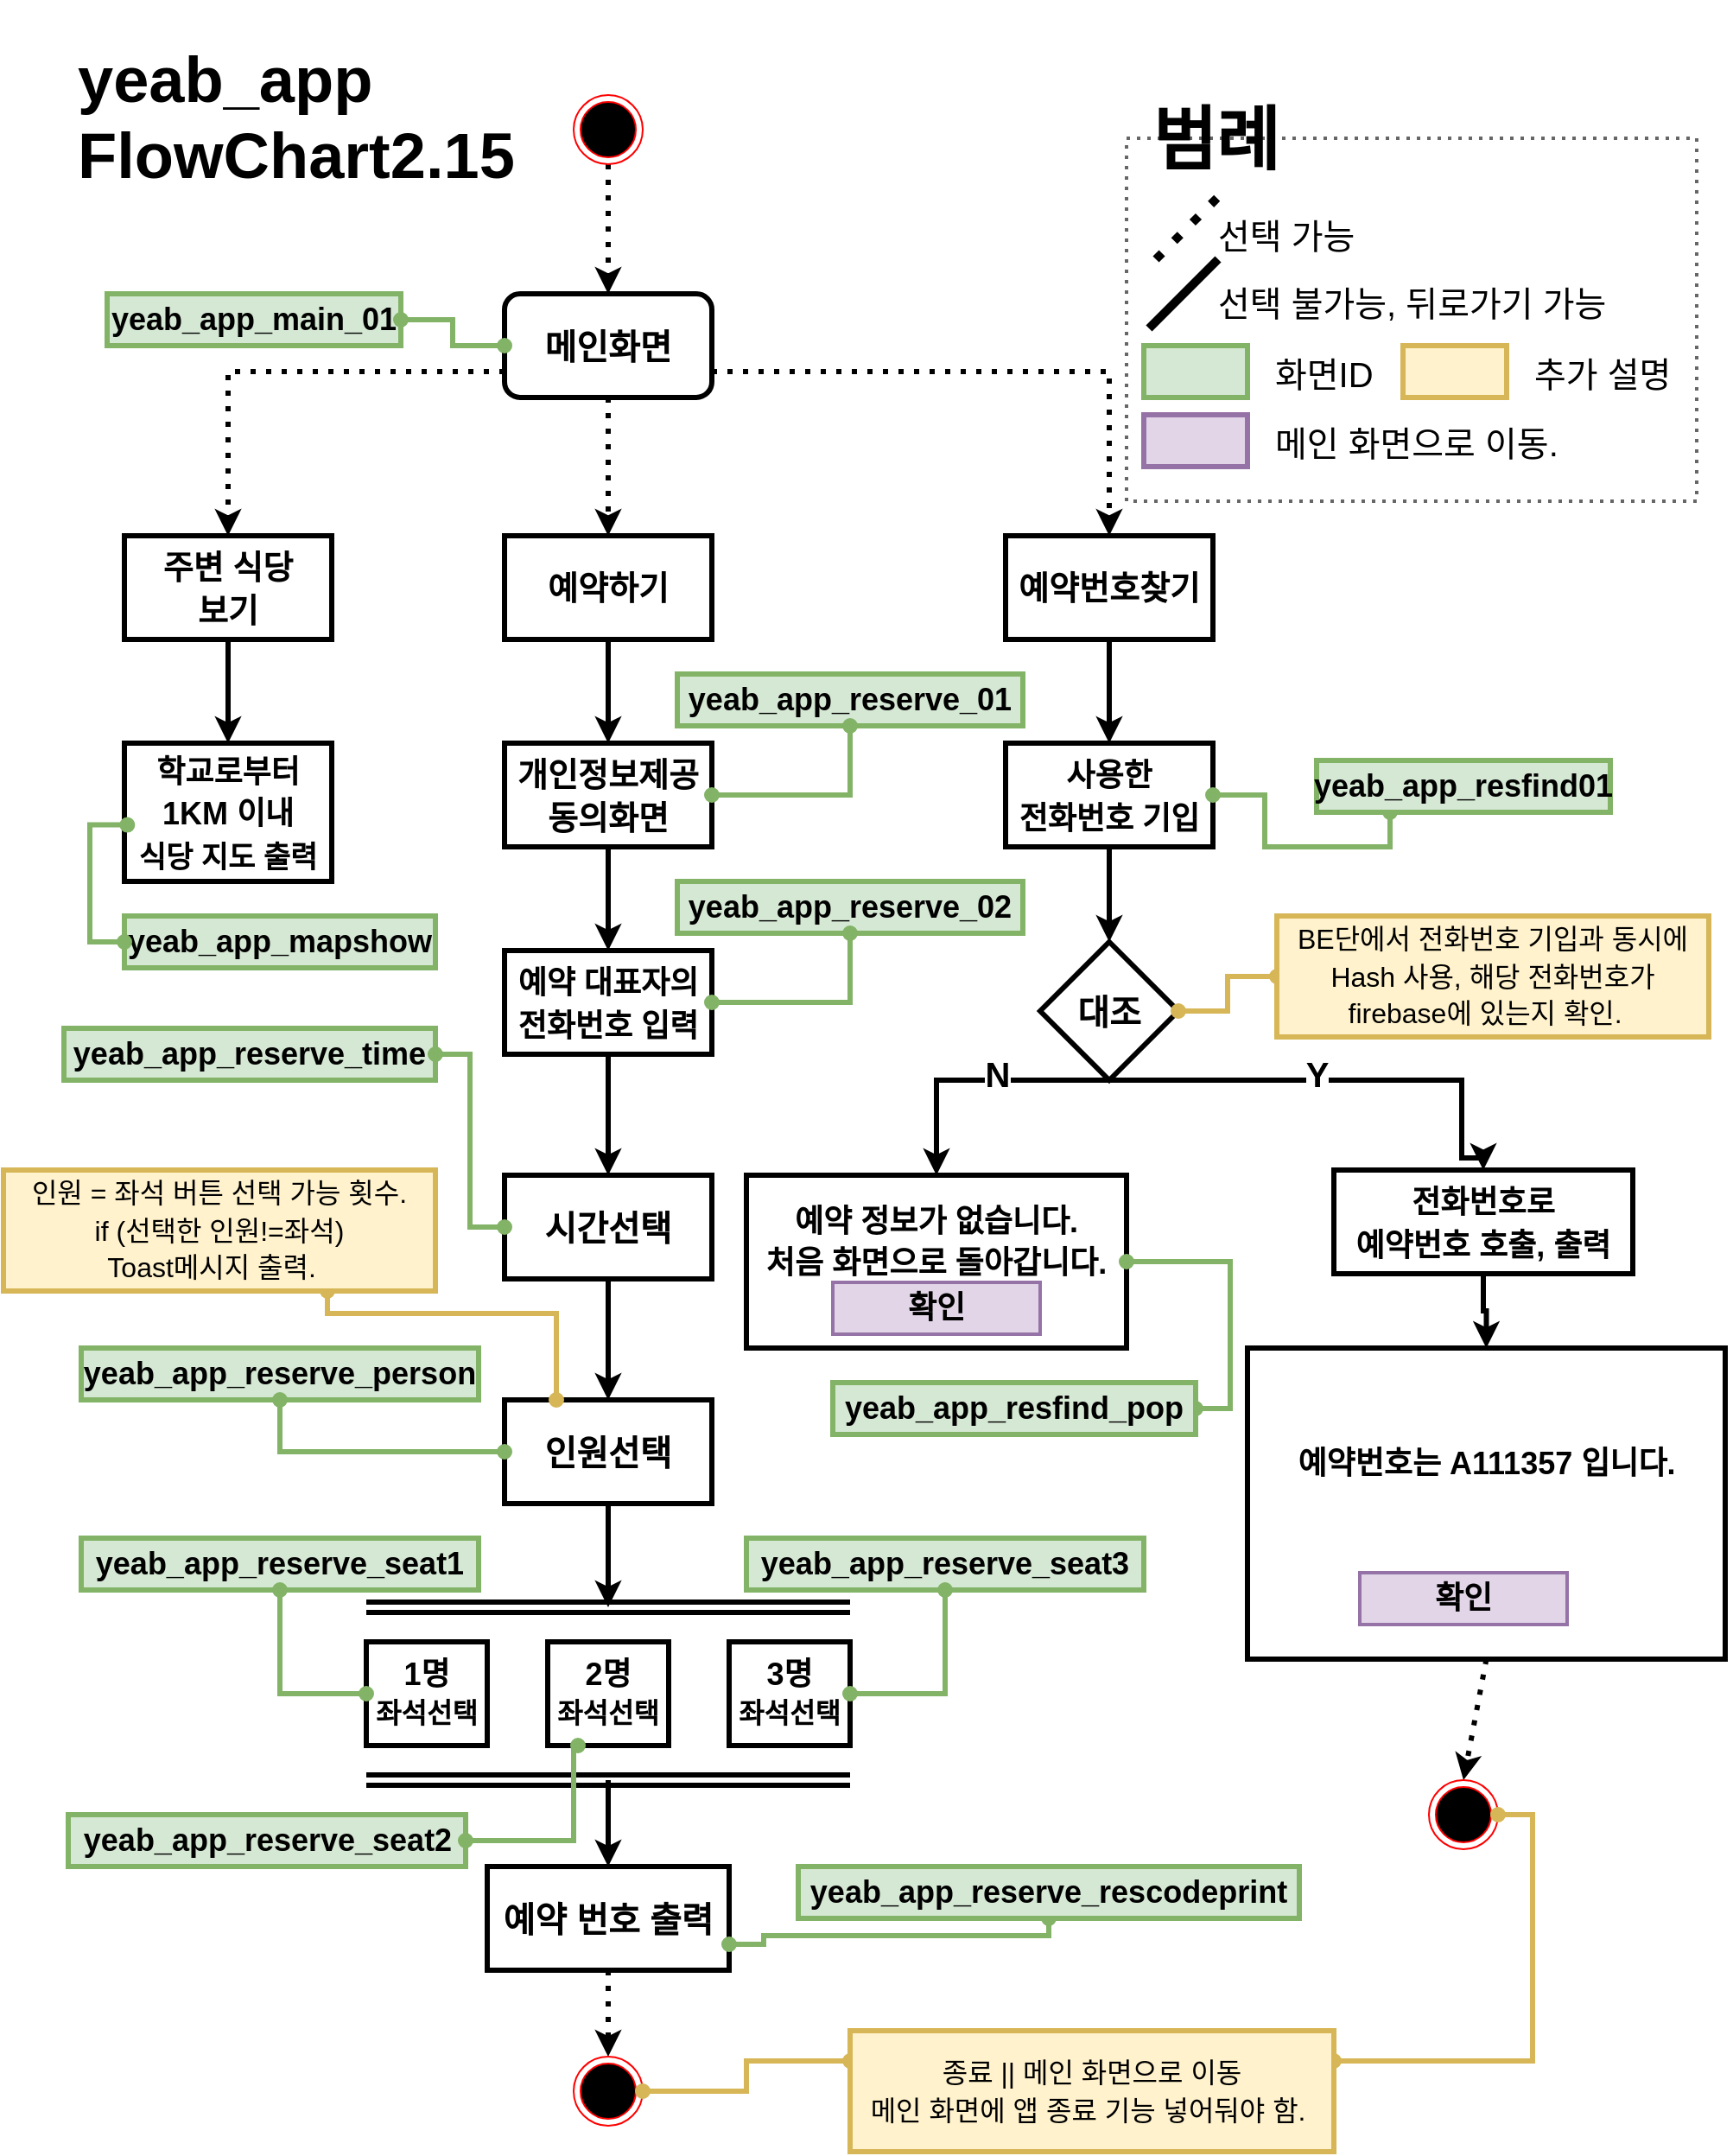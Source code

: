 <mxfile version="18.1.3" type="github">
  <diagram id="dLGdQCsyd4hNVI2lB6Ts" name="Page-1">
    <mxGraphModel dx="1865" dy="489" grid="1" gridSize="10" guides="1" tooltips="1" connect="1" arrows="1" fold="1" page="1" pageScale="1" pageWidth="827" pageHeight="1169" math="0" shadow="0">
      <root>
        <mxCell id="0" />
        <mxCell id="1" parent="0" />
        <mxCell id="8XCTulohcZ_gQZf6zRRL-4" value="" style="edgeStyle=orthogonalEdgeStyle;rounded=0;orthogonalLoop=1;jettySize=auto;html=1;fontSize=20;strokeWidth=3;dashed=1;dashPattern=1 2;" parent="1" source="8XCTulohcZ_gQZf6zRRL-1" target="8XCTulohcZ_gQZf6zRRL-3" edge="1">
          <mxGeometry relative="1" as="geometry" />
        </mxCell>
        <mxCell id="8XCTulohcZ_gQZf6zRRL-1" value="" style="ellipse;html=1;shape=endState;fillColor=#000000;strokeColor=#ff0000;" parent="1" vertex="1">
          <mxGeometry x="300" y="55" width="40" height="40" as="geometry" />
        </mxCell>
        <mxCell id="uSzah23qglpgxrF1rr_4-2" value="" style="edgeStyle=orthogonalEdgeStyle;rounded=0;orthogonalLoop=1;jettySize=auto;html=1;strokeWidth=3;dashed=1;dashPattern=1 2;" parent="1" source="8XCTulohcZ_gQZf6zRRL-3" target="uSzah23qglpgxrF1rr_4-1" edge="1">
          <mxGeometry relative="1" as="geometry" />
        </mxCell>
        <mxCell id="8XCTulohcZ_gQZf6zRRL-3" value="&lt;b&gt;메인화면&lt;/b&gt;" style="rounded=1;whiteSpace=wrap;html=1;fontSize=20;strokeWidth=3;fillColor=none;" parent="1" vertex="1">
          <mxGeometry x="260" y="170" width="120" height="60" as="geometry" />
        </mxCell>
        <mxCell id="XMoSlfynbxAHRVLDpW97-5" value="" style="edgeStyle=orthogonalEdgeStyle;rounded=0;orthogonalLoop=1;jettySize=auto;html=1;fontSize=18;strokeWidth=3;" parent="1" source="uSzah23qglpgxrF1rr_4-1" target="XMoSlfynbxAHRVLDpW97-4" edge="1">
          <mxGeometry relative="1" as="geometry" />
        </mxCell>
        <mxCell id="uSzah23qglpgxrF1rr_4-1" value="&lt;b style=&quot;&quot;&gt;&lt;font style=&quot;font-size: 19px;&quot;&gt;예약하기&lt;/font&gt;&lt;/b&gt;" style="rounded=0;whiteSpace=wrap;html=1;fontSize=20;strokeWidth=3;fillColor=none;" parent="1" vertex="1">
          <mxGeometry x="260" y="310" width="120" height="60" as="geometry" />
        </mxCell>
        <mxCell id="uSzah23qglpgxrF1rr_4-10" value="" style="edgeStyle=orthogonalEdgeStyle;shape=connector;rounded=0;orthogonalLoop=1;jettySize=auto;html=1;labelBackgroundColor=default;fontFamily=Helvetica;fontSize=19;fontColor=default;endArrow=classic;strokeColor=default;strokeWidth=3;" parent="1" source="uSzah23qglpgxrF1rr_4-5" target="uSzah23qglpgxrF1rr_4-9" edge="1">
          <mxGeometry relative="1" as="geometry" />
        </mxCell>
        <mxCell id="uSzah23qglpgxrF1rr_4-5" value="&lt;b style=&quot;&quot;&gt;&lt;font style=&quot;font-size: 19px;&quot;&gt;예약번호찾기&lt;/font&gt;&lt;/b&gt;" style="rounded=0;whiteSpace=wrap;html=1;fontSize=20;strokeWidth=3;fillColor=none;" parent="1" vertex="1">
          <mxGeometry x="550" y="310" width="120" height="60" as="geometry" />
        </mxCell>
        <mxCell id="XMoSlfynbxAHRVLDpW97-2" value="" style="edgeStyle=orthogonalEdgeStyle;rounded=0;orthogonalLoop=1;jettySize=auto;html=1;strokeWidth=3;" parent="1" source="uSzah23qglpgxrF1rr_4-6" target="XMoSlfynbxAHRVLDpW97-1" edge="1">
          <mxGeometry relative="1" as="geometry" />
        </mxCell>
        <mxCell id="uSzah23qglpgxrF1rr_4-6" value="&lt;b style=&quot;&quot;&gt;&lt;font style=&quot;font-size: 19px;&quot;&gt;주변 식당&lt;br&gt;보기&lt;br&gt;&lt;/font&gt;&lt;/b&gt;" style="rounded=0;whiteSpace=wrap;html=1;fontSize=20;strokeWidth=3;fillColor=none;" parent="1" vertex="1">
          <mxGeometry x="40" y="310" width="120" height="60" as="geometry" />
        </mxCell>
        <mxCell id="uSzah23qglpgxrF1rr_4-7" value="" style="endArrow=classic;html=1;rounded=0;dashed=1;dashPattern=1 2;labelBackgroundColor=default;fontFamily=Helvetica;fontSize=11;fontColor=default;strokeColor=default;strokeWidth=3;shape=connector;entryX=0.5;entryY=0;entryDx=0;entryDy=0;exitX=0;exitY=0.75;exitDx=0;exitDy=0;edgeStyle=orthogonalEdgeStyle;" parent="1" source="8XCTulohcZ_gQZf6zRRL-3" target="uSzah23qglpgxrF1rr_4-6" edge="1">
          <mxGeometry width="50" height="50" relative="1" as="geometry">
            <mxPoint x="290" y="290" as="sourcePoint" />
            <mxPoint x="340" y="240" as="targetPoint" />
          </mxGeometry>
        </mxCell>
        <mxCell id="uSzah23qglpgxrF1rr_4-8" value="" style="endArrow=classic;html=1;rounded=0;dashed=1;dashPattern=1 2;labelBackgroundColor=default;fontFamily=Helvetica;fontSize=11;fontColor=default;strokeColor=default;strokeWidth=3;shape=connector;entryX=0.5;entryY=0;entryDx=0;entryDy=0;exitX=1;exitY=0.75;exitDx=0;exitDy=0;edgeStyle=orthogonalEdgeStyle;" parent="1" source="8XCTulohcZ_gQZf6zRRL-3" target="uSzah23qglpgxrF1rr_4-5" edge="1">
          <mxGeometry width="50" height="50" relative="1" as="geometry">
            <mxPoint x="290" y="290" as="sourcePoint" />
            <mxPoint x="340" y="240" as="targetPoint" />
            <Array as="points">
              <mxPoint x="610" y="215" />
            </Array>
          </mxGeometry>
        </mxCell>
        <mxCell id="uSzah23qglpgxrF1rr_4-12" value="" style="edgeStyle=orthogonalEdgeStyle;shape=connector;rounded=0;orthogonalLoop=1;jettySize=auto;html=1;labelBackgroundColor=default;fontFamily=Helvetica;fontSize=18;fontColor=default;endArrow=classic;strokeColor=default;strokeWidth=3;" parent="1" source="uSzah23qglpgxrF1rr_4-9" target="uSzah23qglpgxrF1rr_4-11" edge="1">
          <mxGeometry relative="1" as="geometry" />
        </mxCell>
        <mxCell id="uSzah23qglpgxrF1rr_4-9" value="&lt;font style=&quot;font-size: 18px;&quot;&gt;&lt;b&gt;사용한&lt;br&gt;전화번호 기입&lt;/b&gt;&lt;/font&gt;" style="whiteSpace=wrap;html=1;fontSize=20;rounded=0;strokeWidth=3;fillColor=none;" parent="1" vertex="1">
          <mxGeometry x="550" y="430" width="120" height="60" as="geometry" />
        </mxCell>
        <mxCell id="uSzah23qglpgxrF1rr_4-11" value="&lt;b&gt;대조&lt;/b&gt;" style="rhombus;whiteSpace=wrap;html=1;fontSize=20;rounded=0;strokeWidth=3;fillColor=none;" parent="1" vertex="1">
          <mxGeometry x="570" y="545" width="80" height="80" as="geometry" />
        </mxCell>
        <mxCell id="uSzah23qglpgxrF1rr_4-18" value="" style="edgeStyle=orthogonalEdgeStyle;shape=connector;rounded=0;orthogonalLoop=1;jettySize=auto;html=1;labelBackgroundColor=default;fontFamily=Helvetica;fontSize=18;fontColor=default;endArrow=classic;strokeColor=default;strokeWidth=3;" parent="1" edge="1">
          <mxGeometry relative="1" as="geometry">
            <mxPoint x="550" y="780" as="sourcePoint" />
          </mxGeometry>
        </mxCell>
        <mxCell id="uSzah23qglpgxrF1rr_4-20" value="" style="edgeStyle=orthogonalEdgeStyle;shape=connector;rounded=0;orthogonalLoop=1;jettySize=auto;html=1;labelBackgroundColor=default;fontFamily=Helvetica;fontSize=19;fontColor=default;endArrow=classic;strokeColor=default;strokeWidth=3;" parent="1" edge="1">
          <mxGeometry relative="1" as="geometry">
            <mxPoint x="550" y="890" as="sourcePoint" />
          </mxGeometry>
        </mxCell>
        <mxCell id="XMoSlfynbxAHRVLDpW97-1" value="&lt;font size=&quot;1&quot; style=&quot;&quot;&gt;&lt;b style=&quot;font-size: 17px;&quot;&gt;&lt;span style=&quot;font-size: 18px;&quot;&gt;학교로부터 1KM 이내 &lt;/span&gt;&lt;br&gt;식당 지도 출력&lt;/b&gt;&lt;/font&gt;" style="whiteSpace=wrap;html=1;fontSize=20;fillColor=none;rounded=0;strokeWidth=3;" parent="1" vertex="1">
          <mxGeometry x="40" y="430" width="120" height="80" as="geometry" />
        </mxCell>
        <mxCell id="XMoSlfynbxAHRVLDpW97-3" value="&lt;b&gt;yeab_app_main_01&lt;/b&gt;" style="rounded=0;whiteSpace=wrap;html=1;fontSize=18;fillColor=#d5e8d4;strokeColor=#82b366;strokeWidth=3;" parent="1" vertex="1">
          <mxGeometry x="30" y="170" width="170" height="30" as="geometry" />
        </mxCell>
        <mxCell id="XMoSlfynbxAHRVLDpW97-7" value="" style="edgeStyle=orthogonalEdgeStyle;rounded=0;orthogonalLoop=1;jettySize=auto;html=1;fontSize=18;strokeWidth=3;" parent="1" source="XMoSlfynbxAHRVLDpW97-4" target="XMoSlfynbxAHRVLDpW97-6" edge="1">
          <mxGeometry relative="1" as="geometry" />
        </mxCell>
        <mxCell id="XMoSlfynbxAHRVLDpW97-4" value="&lt;span style=&quot;font-size: 19px;&quot;&gt;&lt;b&gt;개인정보제공&lt;br&gt;동의화면&lt;br&gt;&lt;/b&gt;&lt;/span&gt;" style="rounded=0;whiteSpace=wrap;html=1;fontSize=20;strokeWidth=3;fillColor=none;" parent="1" vertex="1">
          <mxGeometry x="260" y="430" width="120" height="60" as="geometry" />
        </mxCell>
        <mxCell id="XMoSlfynbxAHRVLDpW97-12" value="" style="edgeStyle=orthogonalEdgeStyle;rounded=0;orthogonalLoop=1;jettySize=auto;html=1;fontSize=18;strokeWidth=3;" parent="1" source="XMoSlfynbxAHRVLDpW97-6" target="XMoSlfynbxAHRVLDpW97-11" edge="1">
          <mxGeometry relative="1" as="geometry" />
        </mxCell>
        <mxCell id="XMoSlfynbxAHRVLDpW97-6" value="&lt;font style=&quot;font-size: 18px;&quot;&gt;&lt;b&gt;예약 대표자의 전화번호 입력&lt;/b&gt;&lt;/font&gt;" style="whiteSpace=wrap;html=1;fontSize=20;fillColor=none;rounded=0;strokeWidth=3;" parent="1" vertex="1">
          <mxGeometry x="260" y="550" width="120" height="60" as="geometry" />
        </mxCell>
        <mxCell id="i9mJyxOw0C5eFdBgoN52-2" style="edgeStyle=orthogonalEdgeStyle;rounded=0;orthogonalLoop=1;jettySize=auto;html=1;exitX=0.5;exitY=1;exitDx=0;exitDy=0;strokeWidth=3;" parent="1" source="XMoSlfynbxAHRVLDpW97-8" target="i9mJyxOw0C5eFdBgoN52-1" edge="1">
          <mxGeometry relative="1" as="geometry" />
        </mxCell>
        <mxCell id="XMoSlfynbxAHRVLDpW97-8" value="&lt;span style=&quot;font-size: 18px;&quot;&gt;&lt;b&gt;전화번호로 &lt;br&gt;예약번호 호출, 출력&lt;/b&gt;&lt;/span&gt;" style="whiteSpace=wrap;html=1;fontSize=20;rounded=0;strokeWidth=3;fillColor=none;" parent="1" vertex="1">
          <mxGeometry x="740" y="677" width="173" height="60" as="geometry" />
        </mxCell>
        <mxCell id="XMoSlfynbxAHRVLDpW97-14" value="" style="edgeStyle=orthogonalEdgeStyle;rounded=0;orthogonalLoop=1;jettySize=auto;html=1;fontSize=18;strokeWidth=3;" parent="1" source="XMoSlfynbxAHRVLDpW97-11" target="XMoSlfynbxAHRVLDpW97-13" edge="1">
          <mxGeometry relative="1" as="geometry" />
        </mxCell>
        <mxCell id="XMoSlfynbxAHRVLDpW97-11" value="&lt;b&gt;시간선택&lt;/b&gt;" style="whiteSpace=wrap;html=1;fontSize=20;fillColor=none;rounded=0;strokeWidth=3;" parent="1" vertex="1">
          <mxGeometry x="260" y="680" width="120" height="60" as="geometry" />
        </mxCell>
        <mxCell id="XMoSlfynbxAHRVLDpW97-17" value="" style="edgeStyle=orthogonalEdgeStyle;rounded=0;orthogonalLoop=1;jettySize=auto;html=1;fontSize=18;strokeWidth=3;" parent="1" source="XMoSlfynbxAHRVLDpW97-13" edge="1">
          <mxGeometry relative="1" as="geometry">
            <mxPoint x="320" y="930" as="targetPoint" />
            <Array as="points">
              <mxPoint x="320" y="910" />
              <mxPoint x="320" y="910" />
            </Array>
          </mxGeometry>
        </mxCell>
        <mxCell id="XMoSlfynbxAHRVLDpW97-13" value="&lt;b&gt;인원선택&lt;/b&gt;" style="whiteSpace=wrap;html=1;fontSize=20;fillColor=none;rounded=0;strokeWidth=3;" parent="1" vertex="1">
          <mxGeometry x="260" y="810" width="120" height="60" as="geometry" />
        </mxCell>
        <mxCell id="XMoSlfynbxAHRVLDpW97-15" value="" style="shape=link;html=1;rounded=0;fontSize=18;strokeWidth=3;" parent="1" edge="1">
          <mxGeometry width="100" relative="1" as="geometry">
            <mxPoint x="180" y="930" as="sourcePoint" />
            <mxPoint x="460" y="930" as="targetPoint" />
          </mxGeometry>
        </mxCell>
        <mxCell id="XMoSlfynbxAHRVLDpW97-18" value="&lt;b&gt;1명&lt;br&gt;&lt;font style=&quot;font-size: 16px;&quot;&gt;좌석선택&lt;/font&gt;&lt;br&gt;&lt;/b&gt;" style="rounded=0;whiteSpace=wrap;html=1;fontSize=18;strokeWidth=3;fillColor=none;" parent="1" vertex="1">
          <mxGeometry x="180" y="950" width="70" height="60" as="geometry" />
        </mxCell>
        <mxCell id="XMoSlfynbxAHRVLDpW97-20" value="&lt;b&gt;2명&lt;br&gt;&lt;font style=&quot;font-size: 16px;&quot;&gt;좌석선택&lt;/font&gt;&lt;br&gt;&lt;/b&gt;" style="rounded=0;whiteSpace=wrap;html=1;fontSize=18;strokeWidth=3;fillColor=none;" parent="1" vertex="1">
          <mxGeometry x="285" y="950" width="70" height="60" as="geometry" />
        </mxCell>
        <mxCell id="XMoSlfynbxAHRVLDpW97-21" value="&lt;b&gt;3명&lt;br&gt;&lt;font style=&quot;font-size: 16px;&quot;&gt;좌석선택&lt;/font&gt;&lt;/b&gt;" style="rounded=0;whiteSpace=wrap;html=1;fontSize=18;strokeWidth=3;fillColor=none;" parent="1" vertex="1">
          <mxGeometry x="390" y="950" width="70" height="60" as="geometry" />
        </mxCell>
        <mxCell id="XMoSlfynbxAHRVLDpW97-23" value="" style="shape=link;html=1;rounded=0;fontSize=18;strokeWidth=3;" parent="1" edge="1">
          <mxGeometry width="100" relative="1" as="geometry">
            <mxPoint x="180" y="1030" as="sourcePoint" />
            <mxPoint x="460" y="1030" as="targetPoint" />
          </mxGeometry>
        </mxCell>
        <mxCell id="XMoSlfynbxAHRVLDpW97-25" value="&lt;b&gt;&lt;font style=&quot;font-size: 20px;&quot;&gt;예약 번호 출력&lt;/font&gt;&lt;/b&gt;" style="whiteSpace=wrap;html=1;fontSize=20;fillColor=none;rounded=0;strokeWidth=3;" parent="1" vertex="1">
          <mxGeometry x="250" y="1080" width="140" height="60" as="geometry" />
        </mxCell>
        <mxCell id="XMoSlfynbxAHRVLDpW97-26" value="" style="endArrow=classic;html=1;rounded=0;fontSize=16;strokeWidth=3;entryX=0.5;entryY=0;entryDx=0;entryDy=0;" parent="1" target="XMoSlfynbxAHRVLDpW97-25" edge="1">
          <mxGeometry width="50" height="50" relative="1" as="geometry">
            <mxPoint x="320" y="1030" as="sourcePoint" />
            <mxPoint x="440" y="880" as="targetPoint" />
          </mxGeometry>
        </mxCell>
        <mxCell id="XMoSlfynbxAHRVLDpW97-27" value="&lt;font style=&quot;font-size: 18px;&quot;&gt;&lt;b&gt;예약 정보가 없습니다.&lt;br&gt;처음 화면으로 돌아갑니다.&lt;br&gt;&lt;br&gt;&lt;/b&gt;&lt;/font&gt;" style="rounded=0;whiteSpace=wrap;html=1;fontSize=20;strokeWidth=3;fillColor=none;" parent="1" vertex="1">
          <mxGeometry x="400" y="680" width="220" height="100" as="geometry" />
        </mxCell>
        <mxCell id="XMoSlfynbxAHRVLDpW97-28" value="&lt;b&gt;확인&lt;/b&gt;" style="rounded=0;whiteSpace=wrap;html=1;fontSize=18;strokeWidth=2;fillColor=#e1d5e7;strokeColor=#9673a6;" parent="1" vertex="1">
          <mxGeometry x="450" y="742" width="120" height="30" as="geometry" />
        </mxCell>
        <mxCell id="XMoSlfynbxAHRVLDpW97-29" value="" style="endArrow=classic;html=1;rounded=0;fontSize=18;strokeWidth=3;entryX=0.5;entryY=0;entryDx=0;entryDy=0;exitX=0.5;exitY=1;exitDx=0;exitDy=0;edgeStyle=orthogonalEdgeStyle;" parent="1" source="uSzah23qglpgxrF1rr_4-11" target="XMoSlfynbxAHRVLDpW97-27" edge="1">
          <mxGeometry width="50" height="50" relative="1" as="geometry">
            <mxPoint x="390" y="720" as="sourcePoint" />
            <mxPoint x="440" y="670" as="targetPoint" />
            <Array as="points">
              <mxPoint x="510" y="625" />
            </Array>
          </mxGeometry>
        </mxCell>
        <mxCell id="XMoSlfynbxAHRVLDpW97-69" value="N" style="edgeLabel;html=1;align=center;verticalAlign=middle;resizable=0;points=[];fontSize=20;fontFamily=Helvetica;fontColor=default;fontStyle=1" parent="XMoSlfynbxAHRVLDpW97-29" vertex="1" connectable="0">
          <mxGeometry x="-0.16" y="-4" relative="1" as="geometry">
            <mxPoint as="offset" />
          </mxGeometry>
        </mxCell>
        <mxCell id="XMoSlfynbxAHRVLDpW97-30" value="" style="endArrow=classic;html=1;rounded=0;fontSize=18;strokeWidth=3;entryX=0.5;entryY=0;entryDx=0;entryDy=0;exitX=0.5;exitY=1;exitDx=0;exitDy=0;edgeStyle=orthogonalEdgeStyle;" parent="1" source="uSzah23qglpgxrF1rr_4-11" target="XMoSlfynbxAHRVLDpW97-8" edge="1">
          <mxGeometry width="50" height="50" relative="1" as="geometry">
            <mxPoint x="390" y="720" as="sourcePoint" />
            <mxPoint x="440" y="670" as="targetPoint" />
            <Array as="points">
              <mxPoint x="814" y="625" />
              <mxPoint x="814" y="670" />
              <mxPoint x="827" y="670" />
            </Array>
          </mxGeometry>
        </mxCell>
        <mxCell id="XMoSlfynbxAHRVLDpW97-70" value="&lt;b&gt;Y&lt;/b&gt;" style="edgeLabel;html=1;align=center;verticalAlign=middle;resizable=0;points=[];fontSize=20;fontFamily=Helvetica;fontColor=default;" parent="XMoSlfynbxAHRVLDpW97-30" vertex="1" connectable="0">
          <mxGeometry x="-0.105" y="4" relative="1" as="geometry">
            <mxPoint as="offset" />
          </mxGeometry>
        </mxCell>
        <mxCell id="XMoSlfynbxAHRVLDpW97-33" value="" style="endArrow=classic;html=1;rounded=0;fontSize=18;strokeWidth=3;entryX=0.5;entryY=0;entryDx=0;entryDy=0;exitX=0.5;exitY=1;exitDx=0;exitDy=0;dashed=1;dashPattern=1 2;" parent="1" source="XMoSlfynbxAHRVLDpW97-25" target="XMoSlfynbxAHRVLDpW97-73" edge="1">
          <mxGeometry width="50" height="50" relative="1" as="geometry">
            <mxPoint x="390" y="920" as="sourcePoint" />
            <mxPoint x="320" y="1190" as="targetPoint" />
          </mxGeometry>
        </mxCell>
        <mxCell id="XMoSlfynbxAHRVLDpW97-34" value="" style="endArrow=classic;html=1;rounded=0;dashed=1;dashPattern=1 2;fontSize=18;strokeWidth=3;entryX=0.5;entryY=0;entryDx=0;entryDy=0;exitX=0.5;exitY=1;exitDx=0;exitDy=0;" parent="1" source="i9mJyxOw0C5eFdBgoN52-1" target="XMoSlfynbxAHRVLDpW97-75" edge="1">
          <mxGeometry width="50" height="50" relative="1" as="geometry">
            <mxPoint x="1060" y="900" as="sourcePoint" />
            <mxPoint x="767.0" y="920" as="targetPoint" />
          </mxGeometry>
        </mxCell>
        <mxCell id="XMoSlfynbxAHRVLDpW97-62" style="edgeStyle=orthogonalEdgeStyle;shape=connector;rounded=0;orthogonalLoop=1;jettySize=auto;html=1;exitX=0.25;exitY=1;exitDx=0;exitDy=0;labelBackgroundColor=default;fontFamily=Helvetica;fontSize=18;fontColor=default;startArrow=oval;startFill=1;endArrow=oval;endFill=1;strokeColor=#82b366;strokeWidth=3;fillColor=#d5e8d4;entryX=1;entryY=0.5;entryDx=0;entryDy=0;" parent="1" source="XMoSlfynbxAHRVLDpW97-37" target="uSzah23qglpgxrF1rr_4-9" edge="1">
          <mxGeometry relative="1" as="geometry">
            <mxPoint x="720" y="480" as="targetPoint" />
          </mxGeometry>
        </mxCell>
        <mxCell id="XMoSlfynbxAHRVLDpW97-37" value="&lt;b&gt;yeab_app_resfind01&lt;/b&gt;" style="rounded=0;whiteSpace=wrap;html=1;fontSize=18;fillColor=#d5e8d4;strokeColor=#82b366;strokeWidth=3;" parent="1" vertex="1">
          <mxGeometry x="730" y="440" width="170" height="30" as="geometry" />
        </mxCell>
        <mxCell id="XMoSlfynbxAHRVLDpW97-38" value="&lt;b&gt;yeab_app_reserve_01&lt;/b&gt;" style="rounded=0;whiteSpace=wrap;html=1;fontSize=18;fillColor=#d5e8d4;strokeColor=#82b366;strokeWidth=3;" parent="1" vertex="1">
          <mxGeometry x="360" y="390" width="200" height="30" as="geometry" />
        </mxCell>
        <mxCell id="XMoSlfynbxAHRVLDpW97-39" value="&lt;b&gt;yeab_app_reserve_02&lt;/b&gt;" style="rounded=0;whiteSpace=wrap;html=1;fontSize=18;fillColor=#d5e8d4;strokeColor=#82b366;strokeWidth=3;" parent="1" vertex="1">
          <mxGeometry x="360" y="510" width="200" height="30" as="geometry" />
        </mxCell>
        <mxCell id="XMoSlfynbxAHRVLDpW97-40" value="&lt;b&gt;yeab_app_reserve_time&lt;/b&gt;" style="rounded=0;whiteSpace=wrap;html=1;fontSize=18;fillColor=#d5e8d4;strokeColor=#82b366;strokeWidth=3;" parent="1" vertex="1">
          <mxGeometry x="5" y="595" width="215" height="30" as="geometry" />
        </mxCell>
        <mxCell id="XMoSlfynbxAHRVLDpW97-41" value="&lt;b&gt;yeab_app_reserve_person&lt;/b&gt;" style="rounded=0;whiteSpace=wrap;html=1;fontSize=18;fillColor=#d5e8d4;strokeColor=#82b366;strokeWidth=3;" parent="1" vertex="1">
          <mxGeometry x="15" y="780" width="230" height="30" as="geometry" />
        </mxCell>
        <mxCell id="XMoSlfynbxAHRVLDpW97-64" style="edgeStyle=orthogonalEdgeStyle;shape=connector;rounded=0;orthogonalLoop=1;jettySize=auto;html=1;exitX=0.5;exitY=1;exitDx=0;exitDy=0;entryX=1;entryY=0.75;entryDx=0;entryDy=0;labelBackgroundColor=default;fontFamily=Helvetica;fontSize=18;fontColor=default;startArrow=oval;startFill=1;endArrow=oval;endFill=1;strokeColor=#82b366;strokeWidth=3;fillColor=#d5e8d4;" parent="1" source="XMoSlfynbxAHRVLDpW97-42" target="XMoSlfynbxAHRVLDpW97-25" edge="1">
          <mxGeometry relative="1" as="geometry">
            <Array as="points">
              <mxPoint x="575" y="1120" />
              <mxPoint x="410" y="1120" />
              <mxPoint x="410" y="1125" />
            </Array>
          </mxGeometry>
        </mxCell>
        <mxCell id="XMoSlfynbxAHRVLDpW97-42" value="&lt;b&gt;yeab_app_reserve_rescodeprint&lt;/b&gt;" style="rounded=0;whiteSpace=wrap;html=1;fontSize=18;fillColor=#d5e8d4;strokeColor=#82b366;strokeWidth=3;" parent="1" vertex="1">
          <mxGeometry x="430" y="1080" width="290" height="30" as="geometry" />
        </mxCell>
        <mxCell id="XMoSlfynbxAHRVLDpW97-63" style="edgeStyle=orthogonalEdgeStyle;shape=connector;rounded=0;orthogonalLoop=1;jettySize=auto;html=1;exitX=1;exitY=0.5;exitDx=0;exitDy=0;entryX=1;entryY=0.5;entryDx=0;entryDy=0;labelBackgroundColor=default;fontFamily=Helvetica;fontSize=18;fontColor=default;startArrow=oval;startFill=1;endArrow=oval;endFill=1;strokeColor=#82b366;strokeWidth=3;fillColor=#d5e8d4;" parent="1" source="XMoSlfynbxAHRVLDpW97-43" target="XMoSlfynbxAHRVLDpW97-27" edge="1">
          <mxGeometry relative="1" as="geometry" />
        </mxCell>
        <mxCell id="XMoSlfynbxAHRVLDpW97-43" value="&lt;b&gt;yeab_app_resfind_pop&lt;/b&gt;" style="rounded=0;whiteSpace=wrap;html=1;fontSize=18;fillColor=#d5e8d4;strokeColor=#82b366;strokeWidth=3;" parent="1" vertex="1">
          <mxGeometry x="450" y="800" width="210" height="30" as="geometry" />
        </mxCell>
        <mxCell id="XMoSlfynbxAHRVLDpW97-44" value="&lt;b&gt;yeab_app_mapshow&lt;/b&gt;" style="rounded=0;whiteSpace=wrap;html=1;fontSize=18;fillColor=#d5e8d4;strokeColor=#82b366;strokeWidth=3;" parent="1" vertex="1">
          <mxGeometry x="40" y="530" width="180" height="30" as="geometry" />
        </mxCell>
        <mxCell id="XMoSlfynbxAHRVLDpW97-45" value="&lt;b&gt;yeab_app_reserve_seat1&lt;/b&gt;" style="rounded=0;whiteSpace=wrap;html=1;fontSize=18;fillColor=#d5e8d4;strokeColor=#82b366;strokeWidth=3;" parent="1" vertex="1">
          <mxGeometry x="15" y="890" width="230" height="30" as="geometry" />
        </mxCell>
        <mxCell id="XMoSlfynbxAHRVLDpW97-46" value="&lt;b&gt;yeab_app_reserve_seat2&lt;/b&gt;" style="rounded=0;whiteSpace=wrap;html=1;fontSize=18;fillColor=#d5e8d4;strokeColor=#82b366;strokeWidth=3;" parent="1" vertex="1">
          <mxGeometry x="7.5" y="1050" width="230" height="30" as="geometry" />
        </mxCell>
        <mxCell id="XMoSlfynbxAHRVLDpW97-47" value="&lt;b&gt;yeab_app_reserve_seat3&lt;/b&gt;" style="rounded=0;whiteSpace=wrap;html=1;fontSize=18;fillColor=#d5e8d4;strokeColor=#82b366;strokeWidth=3;" parent="1" vertex="1">
          <mxGeometry x="400" y="890" width="230" height="30" as="geometry" />
        </mxCell>
        <mxCell id="XMoSlfynbxAHRVLDpW97-48" value="" style="endArrow=oval;html=1;rounded=0;fontSize=18;strokeWidth=3;entryX=1;entryY=0.5;entryDx=0;entryDy=0;exitX=0;exitY=0.5;exitDx=0;exitDy=0;fillColor=#d5e8d4;strokeColor=#82b366;edgeStyle=orthogonalEdgeStyle;endFill=1;startArrow=oval;startFill=1;" parent="1" source="8XCTulohcZ_gQZf6zRRL-3" target="XMoSlfynbxAHRVLDpW97-3" edge="1">
          <mxGeometry width="50" height="50" relative="1" as="geometry">
            <mxPoint x="50" y="370" as="sourcePoint" />
            <mxPoint x="100" y="320" as="targetPoint" />
          </mxGeometry>
        </mxCell>
        <mxCell id="XMoSlfynbxAHRVLDpW97-50" value="" style="endArrow=oval;html=1;rounded=0;labelBackgroundColor=default;fontFamily=Helvetica;fontSize=18;fontColor=default;strokeColor=#82b366;strokeWidth=3;fillColor=#d5e8d4;shape=connector;exitX=0;exitY=0.5;exitDx=0;exitDy=0;entryX=0.014;entryY=0.591;entryDx=0;entryDy=0;edgeStyle=orthogonalEdgeStyle;entryPerimeter=0;endFill=1;startArrow=oval;startFill=1;" parent="1" source="XMoSlfynbxAHRVLDpW97-44" target="XMoSlfynbxAHRVLDpW97-1" edge="1">
          <mxGeometry width="50" height="50" relative="1" as="geometry">
            <mxPoint x="50" y="470" as="sourcePoint" />
            <mxPoint x="100" y="420" as="targetPoint" />
            <Array as="points">
              <mxPoint x="20" y="545" />
              <mxPoint x="20" y="477" />
            </Array>
          </mxGeometry>
        </mxCell>
        <mxCell id="XMoSlfynbxAHRVLDpW97-53" value="" style="endArrow=oval;html=1;rounded=0;labelBackgroundColor=default;fontFamily=Helvetica;fontSize=18;fontColor=default;strokeColor=#82b366;strokeWidth=3;fillColor=#d5e8d4;shape=connector;entryX=1;entryY=0.5;entryDx=0;entryDy=0;exitX=0;exitY=0.5;exitDx=0;exitDy=0;edgeStyle=orthogonalEdgeStyle;startArrow=oval;startFill=1;endFill=1;" parent="1" source="XMoSlfynbxAHRVLDpW97-11" target="XMoSlfynbxAHRVLDpW97-40" edge="1">
          <mxGeometry width="50" height="50" relative="1" as="geometry">
            <mxPoint x="50" y="560" as="sourcePoint" />
            <mxPoint x="100" y="510" as="targetPoint" />
          </mxGeometry>
        </mxCell>
        <mxCell id="XMoSlfynbxAHRVLDpW97-55" value="" style="endArrow=oval;html=1;rounded=0;labelBackgroundColor=default;fontFamily=Helvetica;fontSize=18;fontColor=default;strokeColor=#82b366;strokeWidth=3;fillColor=#d5e8d4;shape=connector;entryX=0.5;entryY=1;entryDx=0;entryDy=0;exitX=0;exitY=0.5;exitDx=0;exitDy=0;edgeStyle=orthogonalEdgeStyle;endFill=1;startArrow=oval;startFill=1;" parent="1" source="XMoSlfynbxAHRVLDpW97-13" target="XMoSlfynbxAHRVLDpW97-41" edge="1">
          <mxGeometry width="50" height="50" relative="1" as="geometry">
            <mxPoint x="50" y="920" as="sourcePoint" />
            <mxPoint x="50" y="830" as="targetPoint" />
          </mxGeometry>
        </mxCell>
        <mxCell id="XMoSlfynbxAHRVLDpW97-56" value="" style="endArrow=oval;html=1;rounded=0;labelBackgroundColor=default;fontFamily=Helvetica;fontSize=18;fontColor=default;strokeColor=#82b366;strokeWidth=3;fillColor=#d5e8d4;shape=connector;entryX=0.5;entryY=1;entryDx=0;entryDy=0;exitX=0;exitY=0.5;exitDx=0;exitDy=0;edgeStyle=orthogonalEdgeStyle;startArrow=oval;startFill=1;endFill=1;" parent="1" source="XMoSlfynbxAHRVLDpW97-18" target="XMoSlfynbxAHRVLDpW97-45" edge="1">
          <mxGeometry width="50" height="50" relative="1" as="geometry">
            <mxPoint x="50" y="920" as="sourcePoint" />
            <mxPoint x="100" y="870" as="targetPoint" />
          </mxGeometry>
        </mxCell>
        <mxCell id="XMoSlfynbxAHRVLDpW97-57" value="" style="endArrow=oval;html=1;rounded=0;labelBackgroundColor=default;fontFamily=Helvetica;fontSize=18;fontColor=default;strokeColor=#82b366;strokeWidth=3;fillColor=#d5e8d4;shape=connector;exitX=1;exitY=0.5;exitDx=0;exitDy=0;entryX=0.25;entryY=1;entryDx=0;entryDy=0;edgeStyle=orthogonalEdgeStyle;endFill=1;startArrow=oval;startFill=1;" parent="1" source="XMoSlfynbxAHRVLDpW97-46" target="XMoSlfynbxAHRVLDpW97-20" edge="1">
          <mxGeometry width="50" height="50" relative="1" as="geometry">
            <mxPoint x="50" y="1010" as="sourcePoint" />
            <mxPoint x="100" y="960" as="targetPoint" />
            <Array as="points">
              <mxPoint x="300" y="1065" />
              <mxPoint x="300" y="1010" />
            </Array>
          </mxGeometry>
        </mxCell>
        <mxCell id="XMoSlfynbxAHRVLDpW97-59" value="" style="endArrow=oval;html=1;rounded=0;labelBackgroundColor=default;fontFamily=Helvetica;fontSize=18;fontColor=default;strokeColor=#82b366;strokeWidth=3;fillColor=#d5e8d4;shape=connector;entryX=0.5;entryY=1;entryDx=0;entryDy=0;exitX=1;exitY=0.5;exitDx=0;exitDy=0;startArrow=oval;startFill=1;endFill=1;edgeStyle=orthogonalEdgeStyle;" parent="1" source="XMoSlfynbxAHRVLDpW97-21" target="XMoSlfynbxAHRVLDpW97-47" edge="1">
          <mxGeometry width="50" height="50" relative="1" as="geometry">
            <mxPoint x="50" y="920" as="sourcePoint" />
            <mxPoint x="100" y="870" as="targetPoint" />
          </mxGeometry>
        </mxCell>
        <mxCell id="XMoSlfynbxAHRVLDpW97-60" value="" style="endArrow=oval;html=1;rounded=0;labelBackgroundColor=default;fontFamily=Helvetica;fontSize=18;fontColor=default;strokeColor=#82b366;strokeWidth=3;fillColor=#d5e8d4;shape=connector;entryX=0.5;entryY=1;entryDx=0;entryDy=0;exitX=1;exitY=0.5;exitDx=0;exitDy=0;edgeStyle=orthogonalEdgeStyle;startArrow=oval;startFill=1;endFill=1;" parent="1" source="XMoSlfynbxAHRVLDpW97-4" target="XMoSlfynbxAHRVLDpW97-38" edge="1">
          <mxGeometry width="50" height="50" relative="1" as="geometry">
            <mxPoint x="400" y="570" as="sourcePoint" />
            <mxPoint x="450" y="520" as="targetPoint" />
          </mxGeometry>
        </mxCell>
        <mxCell id="XMoSlfynbxAHRVLDpW97-61" value="" style="endArrow=oval;html=1;rounded=0;labelBackgroundColor=default;fontFamily=Helvetica;fontSize=18;fontColor=default;strokeColor=#82b366;strokeWidth=3;fillColor=#d5e8d4;shape=connector;exitX=1;exitY=0.5;exitDx=0;exitDy=0;entryX=0.5;entryY=1;entryDx=0;entryDy=0;startArrow=oval;startFill=1;endFill=1;edgeStyle=orthogonalEdgeStyle;" parent="1" source="XMoSlfynbxAHRVLDpW97-6" target="XMoSlfynbxAHRVLDpW97-39" edge="1">
          <mxGeometry width="50" height="50" relative="1" as="geometry">
            <mxPoint x="400" y="570" as="sourcePoint" />
            <mxPoint x="450" y="520" as="targetPoint" />
          </mxGeometry>
        </mxCell>
        <mxCell id="XMoSlfynbxAHRVLDpW97-66" style="edgeStyle=orthogonalEdgeStyle;shape=connector;rounded=0;orthogonalLoop=1;jettySize=auto;html=1;exitX=0;exitY=0.5;exitDx=0;exitDy=0;entryX=1;entryY=0.5;entryDx=0;entryDy=0;labelBackgroundColor=default;fontFamily=Helvetica;fontSize=16;fontColor=default;startArrow=oval;startFill=1;endArrow=oval;endFill=1;strokeColor=#d6b656;strokeWidth=3;fillColor=#fff2cc;" parent="1" source="XMoSlfynbxAHRVLDpW97-65" target="uSzah23qglpgxrF1rr_4-11" edge="1">
          <mxGeometry relative="1" as="geometry" />
        </mxCell>
        <mxCell id="XMoSlfynbxAHRVLDpW97-65" value="&lt;font style=&quot;font-size: 16px;&quot;&gt;BE단에서 전화번호 기입과 동시에 Hash 사용, 해당 전화번호가 firebase에 있는지 확인.&amp;nbsp;&amp;nbsp;&lt;/font&gt;" style="rounded=0;whiteSpace=wrap;html=1;fontSize=18;fillColor=#fff2cc;strokeColor=#d6b656;strokeWidth=3;" parent="1" vertex="1">
          <mxGeometry x="707" y="530" width="250" height="70" as="geometry" />
        </mxCell>
        <mxCell id="XMoSlfynbxAHRVLDpW97-68" style="edgeStyle=orthogonalEdgeStyle;shape=connector;rounded=0;orthogonalLoop=1;jettySize=auto;html=1;exitX=0.75;exitY=1;exitDx=0;exitDy=0;entryX=0.25;entryY=0;entryDx=0;entryDy=0;labelBackgroundColor=default;fontFamily=Helvetica;fontSize=16;fontColor=default;startArrow=oval;startFill=1;endArrow=oval;endFill=1;strokeColor=#d6b656;strokeWidth=3;fillColor=#fff2cc;" parent="1" source="XMoSlfynbxAHRVLDpW97-67" target="XMoSlfynbxAHRVLDpW97-13" edge="1">
          <mxGeometry relative="1" as="geometry">
            <Array as="points">
              <mxPoint x="158" y="760" />
              <mxPoint x="290" y="760" />
            </Array>
          </mxGeometry>
        </mxCell>
        <mxCell id="XMoSlfynbxAHRVLDpW97-67" value="&lt;span style=&quot;font-size: 16px;&quot;&gt;인원 = 좌석 버튼 선택 가능 횟수.&lt;br&gt;if (선택한 인원!=좌석) &lt;br&gt;Toast메시지 출력.&amp;nbsp;&amp;nbsp;&lt;/span&gt;" style="rounded=0;whiteSpace=wrap;html=1;fontSize=18;fillColor=#fff2cc;strokeColor=#d6b656;strokeWidth=3;" parent="1" vertex="1">
          <mxGeometry x="-30" y="677" width="250" height="70" as="geometry" />
        </mxCell>
        <mxCell id="XMoSlfynbxAHRVLDpW97-71" value="" style="rounded=0;whiteSpace=wrap;html=1;fontFamily=Helvetica;fontSize=20;strokeWidth=2;fillColor=none;dashed=1;dashPattern=1 2;strokeColor=#666666;fontColor=#333333;" parent="1" vertex="1">
          <mxGeometry x="620" y="80" width="330" height="210" as="geometry" />
        </mxCell>
        <mxCell id="XMoSlfynbxAHRVLDpW97-73" value="" style="ellipse;html=1;shape=endState;fillColor=#000000;strokeColor=#ff0000;" parent="1" vertex="1">
          <mxGeometry x="300" y="1190" width="40" height="40" as="geometry" />
        </mxCell>
        <mxCell id="XMoSlfynbxAHRVLDpW97-75" value="" style="ellipse;html=1;shape=endState;fillColor=#000000;strokeColor=#ff0000;" parent="1" vertex="1">
          <mxGeometry x="795" y="1030" width="40" height="40" as="geometry" />
        </mxCell>
        <mxCell id="XMoSlfynbxAHRVLDpW97-77" style="edgeStyle=orthogonalEdgeStyle;shape=connector;rounded=0;orthogonalLoop=1;jettySize=auto;html=1;exitX=0;exitY=0.25;exitDx=0;exitDy=0;entryX=1;entryY=0.5;entryDx=0;entryDy=0;labelBackgroundColor=default;fontFamily=Helvetica;fontSize=20;fontColor=default;startArrow=oval;startFill=1;endArrow=oval;endFill=1;strokeColor=#d6b656;strokeWidth=3;fillColor=#fff2cc;" parent="1" source="XMoSlfynbxAHRVLDpW97-76" target="XMoSlfynbxAHRVLDpW97-73" edge="1">
          <mxGeometry relative="1" as="geometry" />
        </mxCell>
        <mxCell id="XMoSlfynbxAHRVLDpW97-78" style="edgeStyle=orthogonalEdgeStyle;shape=connector;rounded=0;orthogonalLoop=1;jettySize=auto;html=1;exitX=1;exitY=0.25;exitDx=0;exitDy=0;entryX=1;entryY=0.5;entryDx=0;entryDy=0;labelBackgroundColor=default;fontFamily=Helvetica;fontSize=20;fontColor=default;startArrow=oval;startFill=1;endArrow=oval;endFill=1;strokeColor=#d6b656;strokeWidth=3;fillColor=#fff2cc;" parent="1" source="XMoSlfynbxAHRVLDpW97-76" target="XMoSlfynbxAHRVLDpW97-75" edge="1">
          <mxGeometry relative="1" as="geometry" />
        </mxCell>
        <mxCell id="XMoSlfynbxAHRVLDpW97-76" value="&lt;font style=&quot;font-size: 16px;&quot;&gt;종료 || 메인 화면으로 이동&lt;br&gt;메인 화면에 앱 종료 기능 넣어둬야 함.&amp;nbsp;&lt;br&gt;&lt;/font&gt;" style="rounded=0;whiteSpace=wrap;html=1;fontSize=18;fillColor=#fff2cc;strokeColor=#d6b656;strokeWidth=3;" parent="1" vertex="1">
          <mxGeometry x="460" y="1175" width="280" height="70" as="geometry" />
        </mxCell>
        <mxCell id="XMoSlfynbxAHRVLDpW97-79" value="" style="endArrow=none;html=1;rounded=0;labelBackgroundColor=default;fontFamily=Helvetica;fontSize=20;fontColor=default;strokeColor=#000000;strokeWidth=5;fillColor=#d5e8d4;shape=connector;dashed=1;dashPattern=1 2;" parent="1" edge="1">
          <mxGeometry width="50" height="50" relative="1" as="geometry">
            <mxPoint x="637" y="150" as="sourcePoint" />
            <mxPoint x="677" y="110" as="targetPoint" />
          </mxGeometry>
        </mxCell>
        <mxCell id="XMoSlfynbxAHRVLDpW97-80" value="선택 가능" style="text;strokeColor=none;fillColor=none;align=left;verticalAlign=middle;spacingLeft=4;spacingRight=4;overflow=hidden;points=[[0,0.5],[1,0.5]];portConstraint=eastwest;rotatable=0;dashed=1;dashPattern=1 2;fontFamily=Helvetica;fontSize=20;fontColor=default;" parent="1" vertex="1">
          <mxGeometry x="667" y="120" width="120" height="30" as="geometry" />
        </mxCell>
        <mxCell id="XMoSlfynbxAHRVLDpW97-81" value="" style="endArrow=none;html=1;rounded=0;labelBackgroundColor=default;fontFamily=Helvetica;fontSize=20;fontColor=default;strokeColor=#000000;strokeWidth=5;fillColor=#d5e8d4;shape=connector;" parent="1" edge="1">
          <mxGeometry width="50" height="50" relative="1" as="geometry">
            <mxPoint x="633" y="190" as="sourcePoint" />
            <mxPoint x="673" y="150.0" as="targetPoint" />
          </mxGeometry>
        </mxCell>
        <mxCell id="XMoSlfynbxAHRVLDpW97-82" value="선택 불가능, 뒤로가기 가능" style="text;strokeColor=none;fillColor=none;align=left;verticalAlign=middle;spacingLeft=4;spacingRight=4;overflow=hidden;points=[[0,0.5],[1,0.5]];portConstraint=eastwest;rotatable=0;dashed=1;dashPattern=1 2;fontFamily=Helvetica;fontSize=20;fontColor=default;" parent="1" vertex="1">
          <mxGeometry x="667" y="159" width="253" height="30" as="geometry" />
        </mxCell>
        <mxCell id="XMoSlfynbxAHRVLDpW97-72" value="&lt;h1&gt;범례&lt;/h1&gt;" style="text;html=1;strokeColor=none;fillColor=none;spacing=5;spacingTop=-20;whiteSpace=wrap;overflow=hidden;rounded=0;fontFamily=Helvetica;fontSize=20;fontColor=default;" parent="1" vertex="1">
          <mxGeometry x="630" y="40" width="90" height="60" as="geometry" />
        </mxCell>
        <mxCell id="XMoSlfynbxAHRVLDpW97-86" value="&lt;h1 style=&quot;font-size: 37px;&quot;&gt;&lt;font style=&quot;font-size: 37px;&quot;&gt;yeab_app FlowChart2.15&lt;/font&gt;&lt;/h1&gt;&lt;div style=&quot;font-size: 37px;&quot;&gt;&lt;br&gt;&lt;/div&gt;" style="text;html=1;strokeColor=none;fillColor=none;spacing=5;spacingTop=-20;whiteSpace=wrap;overflow=hidden;rounded=0;fontFamily=Helvetica;fontSize=20;fontColor=default;" parent="1" vertex="1">
          <mxGeometry x="7.5" y="10" width="286" height="110" as="geometry" />
        </mxCell>
        <mxCell id="XMoSlfynbxAHRVLDpW97-87" value="" style="rounded=0;whiteSpace=wrap;html=1;fontSize=18;fillColor=#d5e8d4;strokeColor=#82b366;strokeWidth=3;" parent="1" vertex="1">
          <mxGeometry x="630" y="200" width="60" height="30" as="geometry" />
        </mxCell>
        <mxCell id="XMoSlfynbxAHRVLDpW97-88" value="화면ID" style="text;strokeColor=none;fillColor=none;align=left;verticalAlign=middle;spacingLeft=4;spacingRight=4;overflow=hidden;points=[[0,0.5],[1,0.5]];portConstraint=eastwest;rotatable=0;dashed=1;dashPattern=1 2;fontFamily=Helvetica;fontSize=20;fontColor=default;" parent="1" vertex="1">
          <mxGeometry x="700" y="200" width="120" height="30" as="geometry" />
        </mxCell>
        <mxCell id="XMoSlfynbxAHRVLDpW97-89" value="" style="rounded=0;whiteSpace=wrap;html=1;fontSize=18;fillColor=#fff2cc;strokeColor=#d6b656;strokeWidth=3;" parent="1" vertex="1">
          <mxGeometry x="780" y="200" width="60" height="30" as="geometry" />
        </mxCell>
        <mxCell id="XMoSlfynbxAHRVLDpW97-90" value="추가 설명" style="text;strokeColor=none;fillColor=none;align=left;verticalAlign=middle;spacingLeft=4;spacingRight=4;overflow=hidden;points=[[0,0.5],[1,0.5]];portConstraint=eastwest;rotatable=0;dashed=1;dashPattern=1 2;fontFamily=Helvetica;fontSize=20;fontColor=default;" parent="1" vertex="1">
          <mxGeometry x="850" y="200" width="120" height="30" as="geometry" />
        </mxCell>
        <mxCell id="XMoSlfynbxAHRVLDpW97-91" value="" style="rounded=0;whiteSpace=wrap;html=1;fontSize=18;fillColor=#e1d5e7;strokeColor=#9673a6;strokeWidth=3;" parent="1" vertex="1">
          <mxGeometry x="630" y="240" width="60" height="30" as="geometry" />
        </mxCell>
        <mxCell id="XMoSlfynbxAHRVLDpW97-92" value="메인 화면으로 이동. " style="text;strokeColor=none;fillColor=none;align=left;verticalAlign=middle;spacingLeft=4;spacingRight=4;overflow=hidden;points=[[0,0.5],[1,0.5]];portConstraint=eastwest;rotatable=0;dashed=1;dashPattern=1 2;fontFamily=Helvetica;fontSize=20;fontColor=default;" parent="1" vertex="1">
          <mxGeometry x="700" y="240" width="190" height="30" as="geometry" />
        </mxCell>
        <mxCell id="i9mJyxOw0C5eFdBgoN52-1" value="&lt;font style=&quot;font-size: 18px;&quot;&gt;&lt;b&gt;예약번호는 A111357 입니다.&lt;br&gt;&lt;br&gt;&lt;br&gt;&lt;/b&gt;&lt;/font&gt;" style="rounded=0;whiteSpace=wrap;html=1;fontSize=20;strokeWidth=3;fillColor=none;" parent="1" vertex="1">
          <mxGeometry x="690" y="780" width="276.5" height="180" as="geometry" />
        </mxCell>
        <mxCell id="i9mJyxOw0C5eFdBgoN52-4" value="&lt;b&gt;확인&lt;/b&gt;" style="rounded=0;whiteSpace=wrap;html=1;fontSize=18;strokeWidth=2;fillColor=#e1d5e7;strokeColor=#9673a6;" parent="1" vertex="1">
          <mxGeometry x="755" y="910" width="120" height="30" as="geometry" />
        </mxCell>
      </root>
    </mxGraphModel>
  </diagram>
</mxfile>

